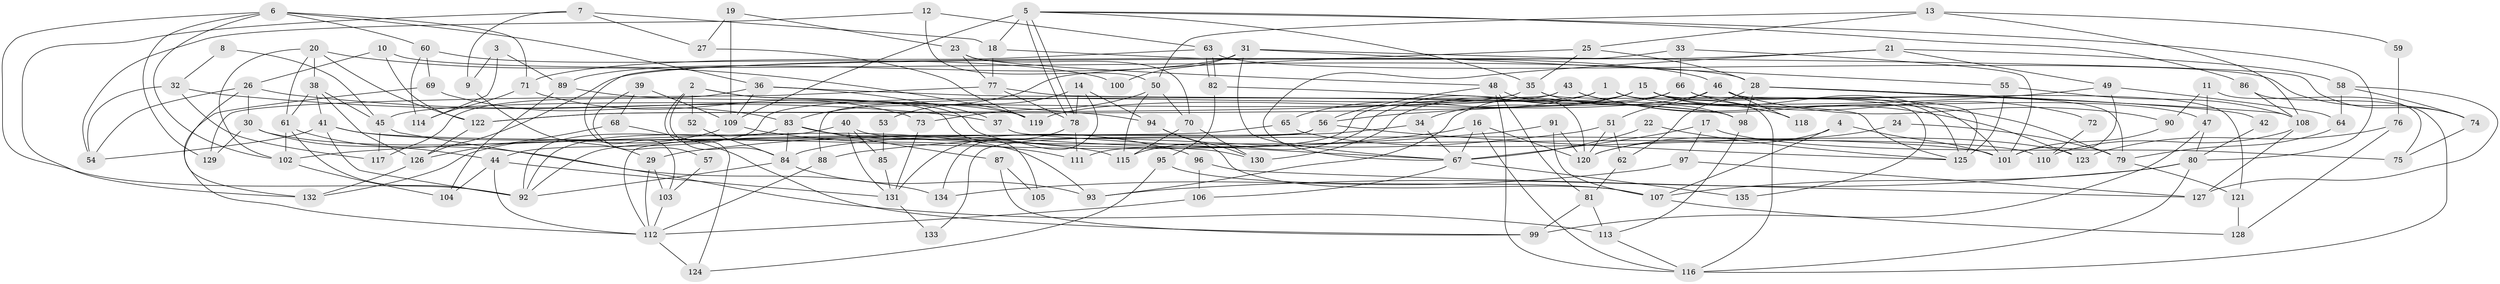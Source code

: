 // Generated by graph-tools (version 1.1) at 2025/36/03/09/25 02:36:12]
// undirected, 135 vertices, 270 edges
graph export_dot {
graph [start="1"]
  node [color=gray90,style=filled];
  1;
  2;
  3;
  4;
  5;
  6;
  7;
  8;
  9;
  10;
  11;
  12;
  13;
  14;
  15;
  16;
  17;
  18;
  19;
  20;
  21;
  22;
  23;
  24;
  25;
  26;
  27;
  28;
  29;
  30;
  31;
  32;
  33;
  34;
  35;
  36;
  37;
  38;
  39;
  40;
  41;
  42;
  43;
  44;
  45;
  46;
  47;
  48;
  49;
  50;
  51;
  52;
  53;
  54;
  55;
  56;
  57;
  58;
  59;
  60;
  61;
  62;
  63;
  64;
  65;
  66;
  67;
  68;
  69;
  70;
  71;
  72;
  73;
  74;
  75;
  76;
  77;
  78;
  79;
  80;
  81;
  82;
  83;
  84;
  85;
  86;
  87;
  88;
  89;
  90;
  91;
  92;
  93;
  94;
  95;
  96;
  97;
  98;
  99;
  100;
  101;
  102;
  103;
  104;
  105;
  106;
  107;
  108;
  109;
  110;
  111;
  112;
  113;
  114;
  115;
  116;
  117;
  118;
  119;
  120;
  121;
  122;
  123;
  124;
  125;
  126;
  127;
  128;
  129;
  130;
  131;
  132;
  133;
  134;
  135;
  1 -- 44;
  1 -- 116;
  1 -- 47;
  1 -- 65;
  2 -- 124;
  2 -- 84;
  2 -- 52;
  2 -- 105;
  2 -- 130;
  3 -- 9;
  3 -- 89;
  3 -- 114;
  4 -- 120;
  4 -- 101;
  4 -- 107;
  5 -- 80;
  5 -- 78;
  5 -- 78;
  5 -- 18;
  5 -- 35;
  5 -- 86;
  5 -- 109;
  6 -- 102;
  6 -- 60;
  6 -- 36;
  6 -- 71;
  6 -- 92;
  6 -- 129;
  7 -- 27;
  7 -- 132;
  7 -- 9;
  7 -- 18;
  8 -- 32;
  8 -- 45;
  9 -- 29;
  10 -- 26;
  10 -- 122;
  10 -- 28;
  11 -- 90;
  11 -- 47;
  11 -- 75;
  12 -- 50;
  12 -- 54;
  12 -- 63;
  13 -- 25;
  13 -- 108;
  13 -- 50;
  13 -- 59;
  14 -- 94;
  14 -- 78;
  14 -- 53;
  14 -- 134;
  15 -- 34;
  15 -- 101;
  15 -- 79;
  15 -- 111;
  15 -- 115;
  15 -- 118;
  15 -- 125;
  15 -- 130;
  16 -- 120;
  16 -- 67;
  16 -- 29;
  16 -- 116;
  17 -- 67;
  17 -- 75;
  17 -- 97;
  18 -- 46;
  18 -- 77;
  19 -- 109;
  19 -- 23;
  19 -- 27;
  20 -- 119;
  20 -- 61;
  20 -- 38;
  20 -- 102;
  20 -- 122;
  21 -- 126;
  21 -- 67;
  21 -- 49;
  21 -- 58;
  22 -- 67;
  22 -- 125;
  23 -- 70;
  23 -- 48;
  23 -- 77;
  24 -- 79;
  24 -- 120;
  25 -- 83;
  25 -- 35;
  25 -- 28;
  26 -- 132;
  26 -- 54;
  26 -- 30;
  26 -- 37;
  27 -- 119;
  28 -- 42;
  28 -- 62;
  28 -- 98;
  28 -- 108;
  29 -- 103;
  29 -- 112;
  30 -- 129;
  30 -- 44;
  30 -- 93;
  31 -- 55;
  31 -- 67;
  31 -- 74;
  31 -- 89;
  31 -- 100;
  32 -- 117;
  32 -- 94;
  32 -- 54;
  33 -- 101;
  33 -- 66;
  33 -- 103;
  34 -- 84;
  34 -- 67;
  35 -- 98;
  35 -- 122;
  35 -- 135;
  36 -- 109;
  36 -- 37;
  36 -- 98;
  36 -- 117;
  37 -- 67;
  38 -- 61;
  38 -- 41;
  38 -- 45;
  38 -- 126;
  39 -- 109;
  39 -- 68;
  39 -- 57;
  40 -- 131;
  40 -- 92;
  40 -- 85;
  40 -- 110;
  41 -- 115;
  41 -- 54;
  41 -- 92;
  41 -- 101;
  42 -- 80;
  43 -- 79;
  43 -- 45;
  43 -- 88;
  43 -- 123;
  44 -- 131;
  44 -- 104;
  44 -- 112;
  45 -- 134;
  45 -- 117;
  46 -- 51;
  46 -- 90;
  46 -- 118;
  46 -- 119;
  46 -- 121;
  47 -- 80;
  47 -- 99;
  48 -- 56;
  48 -- 116;
  48 -- 81;
  48 -- 120;
  49 -- 56;
  49 -- 64;
  49 -- 101;
  50 -- 70;
  50 -- 73;
  50 -- 115;
  51 -- 62;
  51 -- 88;
  51 -- 120;
  52 -- 84;
  53 -- 85;
  55 -- 108;
  55 -- 125;
  56 -- 125;
  56 -- 112;
  56 -- 133;
  57 -- 103;
  58 -- 74;
  58 -- 64;
  58 -- 127;
  59 -- 76;
  60 -- 69;
  60 -- 114;
  60 -- 100;
  61 -- 92;
  61 -- 113;
  61 -- 102;
  62 -- 81;
  63 -- 82;
  63 -- 82;
  63 -- 71;
  63 -- 74;
  64 -- 79;
  65 -- 92;
  65 -- 123;
  66 -- 125;
  66 -- 122;
  66 -- 72;
  66 -- 93;
  67 -- 106;
  67 -- 135;
  68 -- 126;
  68 -- 99;
  69 -- 83;
  69 -- 112;
  70 -- 115;
  70 -- 130;
  71 -- 73;
  71 -- 114;
  72 -- 110;
  73 -- 131;
  74 -- 75;
  76 -- 123;
  76 -- 128;
  77 -- 78;
  77 -- 125;
  77 -- 129;
  78 -- 111;
  78 -- 131;
  79 -- 121;
  80 -- 93;
  80 -- 107;
  80 -- 116;
  81 -- 113;
  81 -- 99;
  82 -- 98;
  82 -- 95;
  83 -- 84;
  83 -- 92;
  83 -- 87;
  83 -- 96;
  84 -- 92;
  84 -- 93;
  85 -- 131;
  86 -- 116;
  86 -- 108;
  87 -- 99;
  87 -- 105;
  88 -- 112;
  89 -- 104;
  89 -- 119;
  90 -- 101;
  91 -- 102;
  91 -- 120;
  91 -- 107;
  94 -- 107;
  94 -- 130;
  95 -- 107;
  95 -- 124;
  96 -- 127;
  96 -- 106;
  97 -- 127;
  97 -- 134;
  98 -- 113;
  102 -- 104;
  103 -- 112;
  106 -- 112;
  107 -- 128;
  108 -- 110;
  108 -- 127;
  109 -- 111;
  109 -- 132;
  112 -- 124;
  113 -- 116;
  121 -- 128;
  122 -- 126;
  126 -- 132;
  131 -- 133;
}
